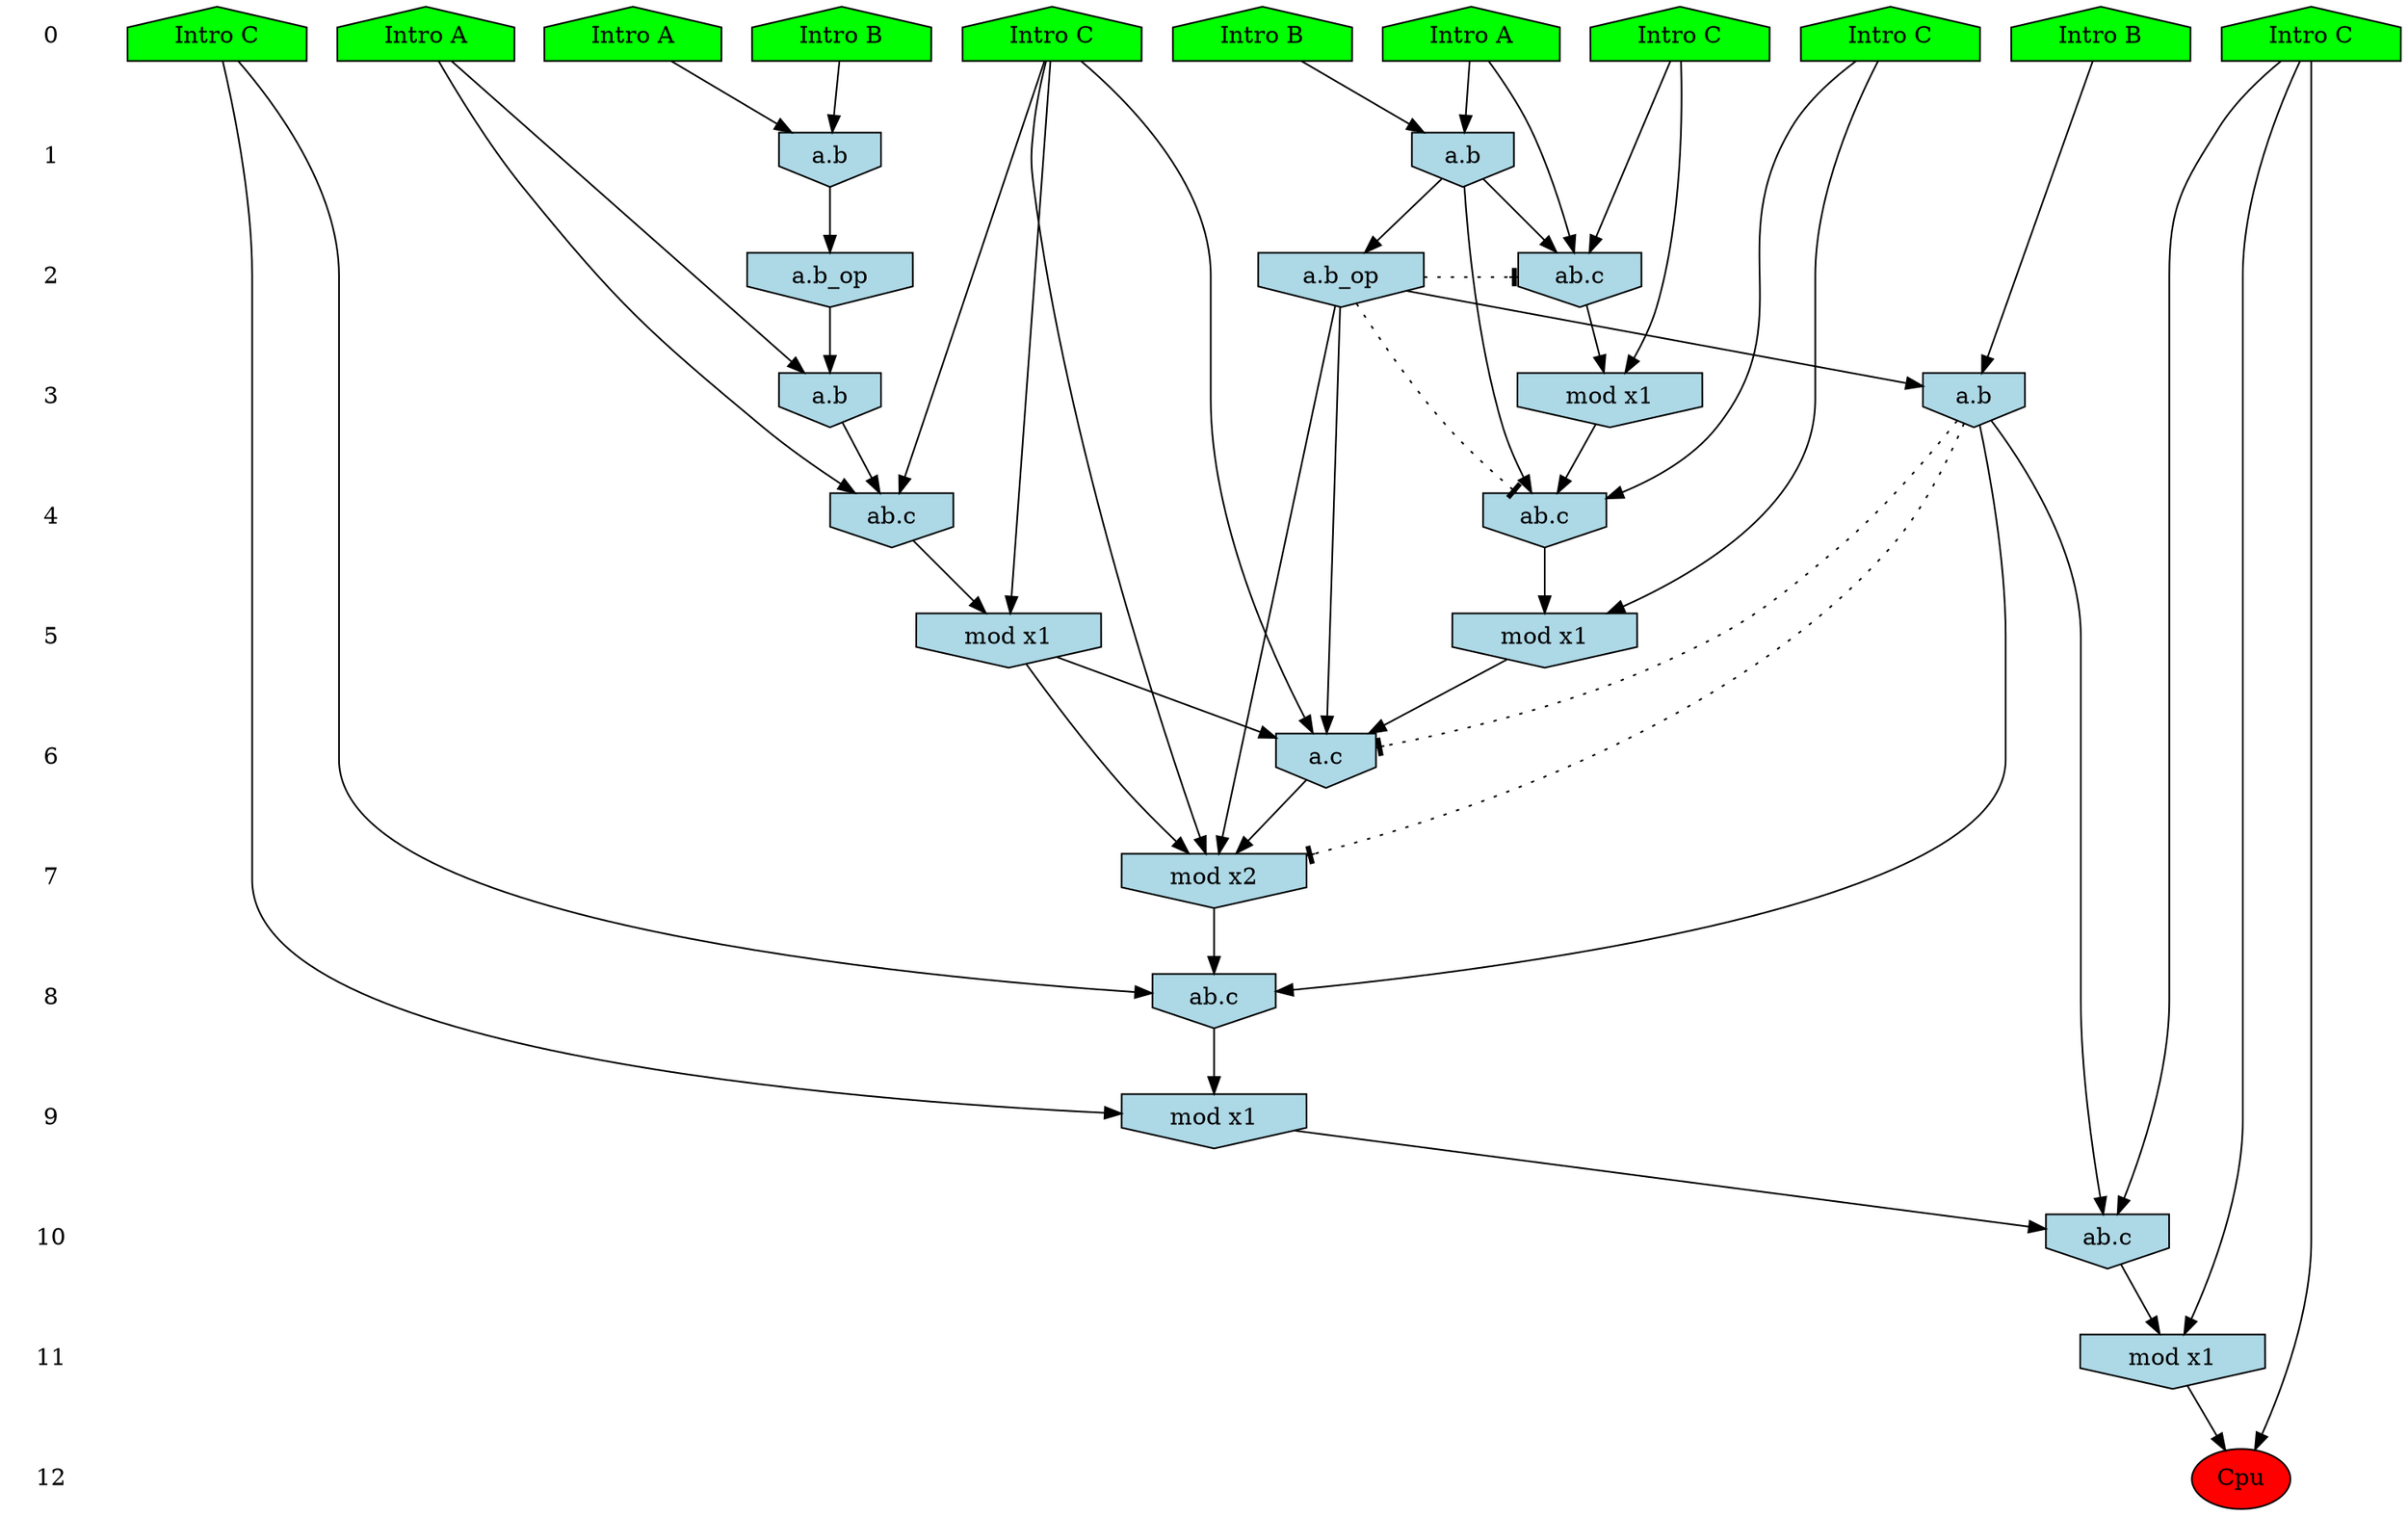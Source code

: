 /* Compression of 1 causal flows obtained in average at 1.899879E+01 t.u */
/* Compressed causal flows were: [3447] */
digraph G{
 ranksep=.5 ; 
{ rank = same ; "0" [shape=plaintext] ; node_1 [label ="Intro B", shape=house, style=filled, fillcolor=green] ;
node_2 [label ="Intro B", shape=house, style=filled, fillcolor=green] ;
node_3 [label ="Intro A", shape=house, style=filled, fillcolor=green] ;
node_4 [label ="Intro A", shape=house, style=filled, fillcolor=green] ;
node_5 [label ="Intro A", shape=house, style=filled, fillcolor=green] ;
node_6 [label ="Intro B", shape=house, style=filled, fillcolor=green] ;
node_7 [label ="Intro C", shape=house, style=filled, fillcolor=green] ;
node_8 [label ="Intro C", shape=house, style=filled, fillcolor=green] ;
node_9 [label ="Intro C", shape=house, style=filled, fillcolor=green] ;
node_10 [label ="Intro C", shape=house, style=filled, fillcolor=green] ;
node_11 [label ="Intro C", shape=house, style=filled, fillcolor=green] ;
}
{ rank = same ; "1" [shape=plaintext] ; node_12 [label="a.b", shape=invhouse, style=filled, fillcolor = lightblue] ;
node_14 [label="a.b", shape=invhouse, style=filled, fillcolor = lightblue] ;
}
{ rank = same ; "2" [shape=plaintext] ; node_13 [label="ab.c", shape=invhouse, style=filled, fillcolor = lightblue] ;
node_18 [label="a.b_op", shape=invhouse, style=filled, fillcolor = lightblue] ;
node_19 [label="a.b_op", shape=invhouse, style=filled, fillcolor = lightblue] ;
}
{ rank = same ; "3" [shape=plaintext] ; node_15 [label="mod x1", shape=invhouse, style=filled, fillcolor = lightblue] ;
node_20 [label="a.b", shape=invhouse, style=filled, fillcolor = lightblue] ;
node_25 [label="a.b", shape=invhouse, style=filled, fillcolor = lightblue] ;
}
{ rank = same ; "4" [shape=plaintext] ; node_16 [label="ab.c", shape=invhouse, style=filled, fillcolor = lightblue] ;
node_21 [label="ab.c", shape=invhouse, style=filled, fillcolor = lightblue] ;
}
{ rank = same ; "5" [shape=plaintext] ; node_17 [label="mod x1", shape=invhouse, style=filled, fillcolor = lightblue] ;
node_22 [label="mod x1", shape=invhouse, style=filled, fillcolor = lightblue] ;
}
{ rank = same ; "6" [shape=plaintext] ; node_23 [label="a.c", shape=invhouse, style=filled, fillcolor = lightblue] ;
}
{ rank = same ; "7" [shape=plaintext] ; node_24 [label="mod x2", shape=invhouse, style=filled, fillcolor = lightblue] ;
}
{ rank = same ; "8" [shape=plaintext] ; node_26 [label="ab.c", shape=invhouse, style=filled, fillcolor = lightblue] ;
}
{ rank = same ; "9" [shape=plaintext] ; node_27 [label="mod x1", shape=invhouse, style=filled, fillcolor = lightblue] ;
}
{ rank = same ; "10" [shape=plaintext] ; node_28 [label="ab.c", shape=invhouse, style=filled, fillcolor = lightblue] ;
}
{ rank = same ; "11" [shape=plaintext] ; node_29 [label="mod x1", shape=invhouse, style=filled, fillcolor = lightblue] ;
}
{ rank = same ; "12" [shape=plaintext] ; node_30 [label ="Cpu", style=filled, fillcolor=red] ;
}
"0" -> "1" [style="invis"]; 
"1" -> "2" [style="invis"]; 
"2" -> "3" [style="invis"]; 
"3" -> "4" [style="invis"]; 
"4" -> "5" [style="invis"]; 
"5" -> "6" [style="invis"]; 
"6" -> "7" [style="invis"]; 
"7" -> "8" [style="invis"]; 
"8" -> "9" [style="invis"]; 
"9" -> "10" [style="invis"]; 
"10" -> "11" [style="invis"]; 
"11" -> "12" [style="invis"]; 
node_2 -> node_12
node_5 -> node_12
node_5 -> node_13
node_9 -> node_13
node_12 -> node_13
node_1 -> node_14
node_4 -> node_14
node_9 -> node_15
node_13 -> node_15
node_11 -> node_16
node_12 -> node_16
node_15 -> node_16
node_11 -> node_17
node_16 -> node_17
node_12 -> node_18
node_14 -> node_19
node_3 -> node_20
node_19 -> node_20
node_3 -> node_21
node_7 -> node_21
node_20 -> node_21
node_7 -> node_22
node_21 -> node_22
node_7 -> node_23
node_17 -> node_23
node_18 -> node_23
node_22 -> node_23
node_7 -> node_24
node_18 -> node_24
node_22 -> node_24
node_23 -> node_24
node_6 -> node_25
node_18 -> node_25
node_10 -> node_26
node_24 -> node_26
node_25 -> node_26
node_10 -> node_27
node_26 -> node_27
node_8 -> node_28
node_25 -> node_28
node_27 -> node_28
node_8 -> node_29
node_28 -> node_29
node_8 -> node_30
node_29 -> node_30
node_18 -> node_16 [style=dotted, arrowhead = tee] 
node_18 -> node_13 [style=dotted, arrowhead = tee] 
node_25 -> node_24 [style=dotted, arrowhead = tee] 
node_25 -> node_23 [style=dotted, arrowhead = tee] 
}
/*
 Dot generation time: 0.000137
*/